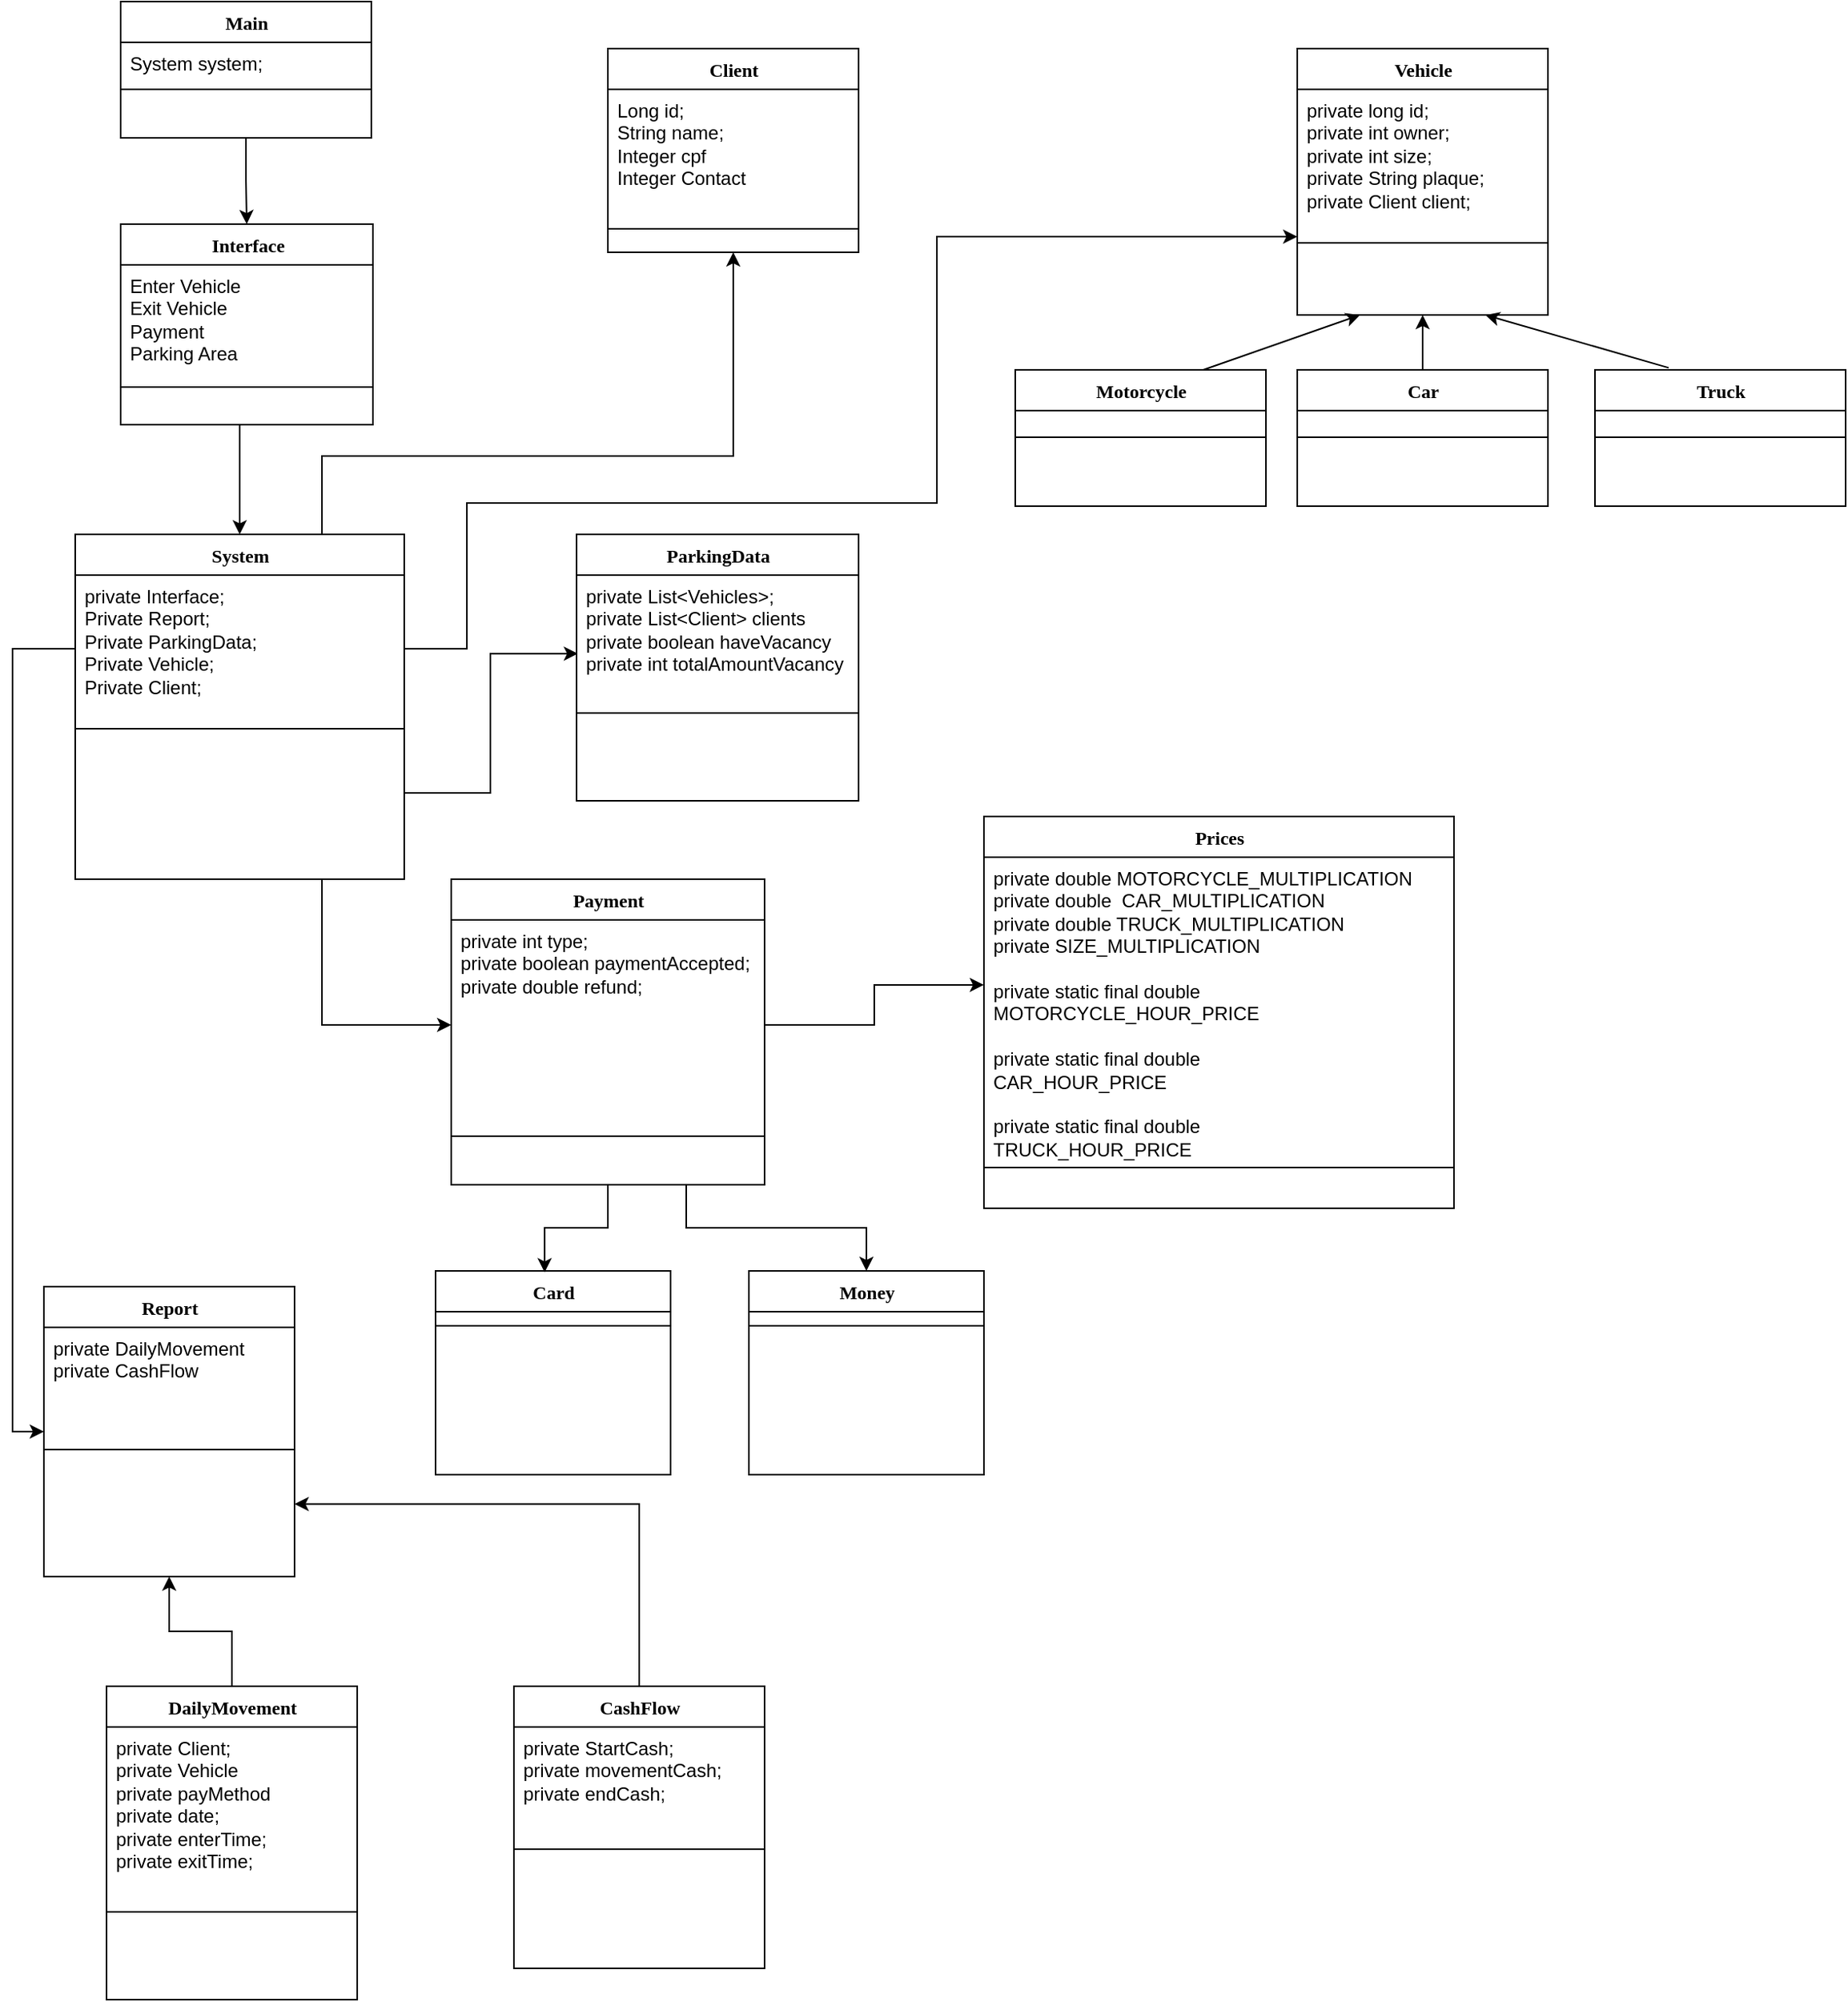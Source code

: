 <mxfile version="14.6.8" type="device"><diagram name="Page-1" id="9f46799a-70d6-7492-0946-bef42562c5a5"><mxGraphModel dx="1240" dy="657" grid="1" gridSize="10" guides="1" tooltips="1" connect="1" arrows="1" fold="1" page="1" pageScale="1" pageWidth="1100" pageHeight="850" background="#ffffff" math="0" shadow="0"><root><mxCell id="0"/><mxCell id="1" parent="0"/><mxCell id="Iav2m-zsjItgihe5jbh0-1" style="edgeStyle=orthogonalEdgeStyle;rounded=0;orthogonalLoop=1;jettySize=auto;html=1;exitX=0.5;exitY=1;exitDx=0;exitDy=0;entryX=0.5;entryY=0;entryDx=0;entryDy=0;" edge="1" parent="1" source="78961159f06e98e8-17" target="JAyhBkhxjUQ14SxqR1gQ-26"><mxGeometry relative="1" as="geometry"/></mxCell><mxCell id="78961159f06e98e8-17" value="Main" style="swimlane;html=1;fontStyle=1;align=center;verticalAlign=top;childLayout=stackLayout;horizontal=1;startSize=26;horizontalStack=0;resizeParent=1;resizeLast=0;collapsible=1;marginBottom=0;swimlaneFillColor=#ffffff;rounded=0;shadow=0;comic=0;labelBackgroundColor=none;strokeWidth=1;fillColor=none;fontFamily=Verdana;fontSize=12" parent="1" vertex="1"><mxGeometry x="89" y="50" width="160" height="87" as="geometry"/></mxCell><mxCell id="78961159f06e98e8-26" value="System system;" style="text;html=1;strokeColor=none;fillColor=none;align=left;verticalAlign=top;spacingLeft=4;spacingRight=4;whiteSpace=wrap;overflow=hidden;rotatable=0;points=[[0,0.5],[1,0.5]];portConstraint=eastwest;" parent="78961159f06e98e8-17" vertex="1"><mxGeometry y="26" width="160" height="26" as="geometry"/></mxCell><mxCell id="78961159f06e98e8-19" value="" style="line;html=1;strokeWidth=1;fillColor=none;align=left;verticalAlign=middle;spacingTop=-1;spacingLeft=3;spacingRight=3;rotatable=0;labelPosition=right;points=[];portConstraint=eastwest;" parent="78961159f06e98e8-17" vertex="1"><mxGeometry y="52" width="160" height="8" as="geometry"/></mxCell><mxCell id="JAyhBkhxjUQ14SxqR1gQ-90" style="edgeStyle=orthogonalEdgeStyle;rounded=0;orthogonalLoop=1;jettySize=auto;html=1;exitX=0.75;exitY=1;exitDx=0;exitDy=0;entryX=0;entryY=0.5;entryDx=0;entryDy=0;" parent="1" source="JAyhBkhxjUQ14SxqR1gQ-1" target="JAyhBkhxjUQ14SxqR1gQ-66" edge="1"><mxGeometry relative="1" as="geometry"/></mxCell><mxCell id="JAyhBkhxjUQ14SxqR1gQ-92" style="edgeStyle=orthogonalEdgeStyle;rounded=0;orthogonalLoop=1;jettySize=auto;html=1;exitX=1;exitY=0.75;exitDx=0;exitDy=0;entryX=0.005;entryY=0.596;entryDx=0;entryDy=0;entryPerimeter=0;" parent="1" source="JAyhBkhxjUQ14SxqR1gQ-1" target="JAyhBkhxjUQ14SxqR1gQ-30" edge="1"><mxGeometry relative="1" as="geometry"/></mxCell><mxCell id="Iav2m-zsjItgihe5jbh0-5" style="edgeStyle=orthogonalEdgeStyle;rounded=0;orthogonalLoop=1;jettySize=auto;html=1;exitX=0.75;exitY=0;exitDx=0;exitDy=0;entryX=0.5;entryY=1;entryDx=0;entryDy=0;" edge="1" parent="1" source="JAyhBkhxjUQ14SxqR1gQ-1" target="JAyhBkhxjUQ14SxqR1gQ-71"><mxGeometry relative="1" as="geometry"><Array as="points"><mxPoint x="218" y="340"/><mxPoint x="480" y="340"/></Array></mxGeometry></mxCell><mxCell id="JAyhBkhxjUQ14SxqR1gQ-1" value="System" style="swimlane;html=1;fontStyle=1;align=center;verticalAlign=top;childLayout=stackLayout;horizontal=1;startSize=26;horizontalStack=0;resizeParent=1;resizeLast=0;collapsible=1;marginBottom=0;swimlaneFillColor=#ffffff;rounded=0;shadow=0;comic=0;labelBackgroundColor=none;strokeWidth=1;fillColor=none;fontFamily=Verdana;fontSize=12" parent="1" vertex="1"><mxGeometry x="60" y="390" width="210" height="220" as="geometry"/></mxCell><mxCell id="JAyhBkhxjUQ14SxqR1gQ-2" value="private Interface;&lt;br&gt;Private Report;&lt;br&gt;Private ParkingData;&lt;br&gt;Private Vehicle;&lt;br&gt;Private Client;" style="text;html=1;strokeColor=none;fillColor=none;align=left;verticalAlign=top;spacingLeft=4;spacingRight=4;whiteSpace=wrap;overflow=hidden;rotatable=0;points=[[0,0.5],[1,0.5]];portConstraint=eastwest;" parent="JAyhBkhxjUQ14SxqR1gQ-1" vertex="1"><mxGeometry y="26" width="210" height="94" as="geometry"/></mxCell><mxCell id="JAyhBkhxjUQ14SxqR1gQ-3" value="" style="line;html=1;strokeWidth=1;fillColor=none;align=left;verticalAlign=middle;spacingTop=-1;spacingLeft=3;spacingRight=3;rotatable=0;labelPosition=right;points=[];portConstraint=eastwest;" parent="JAyhBkhxjUQ14SxqR1gQ-1" vertex="1"><mxGeometry y="120" width="210" height="8" as="geometry"/></mxCell><mxCell id="JAyhBkhxjUQ14SxqR1gQ-7" value="Vehicle" style="swimlane;html=1;fontStyle=1;align=center;verticalAlign=top;childLayout=stackLayout;horizontal=1;startSize=26;horizontalStack=0;resizeParent=1;resizeLast=0;collapsible=1;marginBottom=0;swimlaneFillColor=#ffffff;rounded=0;shadow=0;comic=0;labelBackgroundColor=none;strokeWidth=1;fillColor=none;fontFamily=Verdana;fontSize=12" parent="1" vertex="1"><mxGeometry x="840" y="80" width="160" height="170" as="geometry"/></mxCell><mxCell id="JAyhBkhxjUQ14SxqR1gQ-8" value="private long id;&lt;br&gt;private int owner;&lt;br&gt;private int size;&lt;br&gt;private String plaque;&lt;br&gt;private Client client;" style="text;html=1;strokeColor=none;fillColor=none;align=left;verticalAlign=top;spacingLeft=4;spacingRight=4;whiteSpace=wrap;overflow=hidden;rotatable=0;points=[[0,0.5],[1,0.5]];portConstraint=eastwest;" parent="JAyhBkhxjUQ14SxqR1gQ-7" vertex="1"><mxGeometry y="26" width="160" height="94" as="geometry"/></mxCell><mxCell id="JAyhBkhxjUQ14SxqR1gQ-9" value="" style="line;html=1;strokeWidth=1;fillColor=none;align=left;verticalAlign=middle;spacingTop=-1;spacingLeft=3;spacingRight=3;rotatable=0;labelPosition=right;points=[];portConstraint=eastwest;" parent="JAyhBkhxjUQ14SxqR1gQ-7" vertex="1"><mxGeometry y="120" width="160" height="8" as="geometry"/></mxCell><mxCell id="JAyhBkhxjUQ14SxqR1gQ-10" value="Motorcycle" style="swimlane;html=1;fontStyle=1;align=center;verticalAlign=top;childLayout=stackLayout;horizontal=1;startSize=26;horizontalStack=0;resizeParent=1;resizeLast=0;collapsible=1;marginBottom=0;swimlaneFillColor=#ffffff;rounded=0;shadow=0;comic=0;labelBackgroundColor=none;strokeWidth=1;fillColor=none;fontFamily=Verdana;fontSize=12" parent="1" vertex="1"><mxGeometry x="660" y="285" width="160" height="87" as="geometry"/></mxCell><mxCell id="JAyhBkhxjUQ14SxqR1gQ-12" value="" style="line;html=1;strokeWidth=1;fillColor=none;align=left;verticalAlign=middle;spacingTop=-1;spacingLeft=3;spacingRight=3;rotatable=0;labelPosition=right;points=[];portConstraint=eastwest;" parent="JAyhBkhxjUQ14SxqR1gQ-10" vertex="1"><mxGeometry y="26" width="160" height="34" as="geometry"/></mxCell><mxCell id="JAyhBkhxjUQ14SxqR1gQ-13" value="Car" style="swimlane;html=1;fontStyle=1;align=center;verticalAlign=top;childLayout=stackLayout;horizontal=1;startSize=26;horizontalStack=0;resizeParent=1;resizeLast=0;collapsible=1;marginBottom=0;swimlaneFillColor=#ffffff;rounded=0;shadow=0;comic=0;labelBackgroundColor=none;strokeWidth=1;fillColor=none;fontFamily=Verdana;fontSize=12" parent="1" vertex="1"><mxGeometry x="840" y="285" width="160" height="87" as="geometry"/></mxCell><mxCell id="JAyhBkhxjUQ14SxqR1gQ-15" value="" style="line;html=1;strokeWidth=1;fillColor=none;align=left;verticalAlign=middle;spacingTop=-1;spacingLeft=3;spacingRight=3;rotatable=0;labelPosition=right;points=[];portConstraint=eastwest;" parent="JAyhBkhxjUQ14SxqR1gQ-13" vertex="1"><mxGeometry y="26" width="160" height="34" as="geometry"/></mxCell><mxCell id="JAyhBkhxjUQ14SxqR1gQ-16" value="Truck" style="swimlane;html=1;fontStyle=1;align=center;verticalAlign=top;childLayout=stackLayout;horizontal=1;startSize=26;horizontalStack=0;resizeParent=1;resizeLast=0;collapsible=1;marginBottom=0;swimlaneFillColor=#ffffff;rounded=0;shadow=0;comic=0;labelBackgroundColor=none;strokeWidth=1;fillColor=none;fontFamily=Verdana;fontSize=12" parent="1" vertex="1"><mxGeometry x="1030" y="285" width="160" height="87" as="geometry"/></mxCell><mxCell id="JAyhBkhxjUQ14SxqR1gQ-18" value="" style="line;html=1;strokeWidth=1;fillColor=none;align=left;verticalAlign=middle;spacingTop=-1;spacingLeft=3;spacingRight=3;rotatable=0;labelPosition=right;points=[];portConstraint=eastwest;" parent="JAyhBkhxjUQ14SxqR1gQ-16" vertex="1"><mxGeometry y="26" width="160" height="34" as="geometry"/></mxCell><mxCell id="JAyhBkhxjUQ14SxqR1gQ-19" value="Report" style="swimlane;html=1;fontStyle=1;align=center;verticalAlign=top;childLayout=stackLayout;horizontal=1;startSize=26;horizontalStack=0;resizeParent=1;resizeLast=0;collapsible=1;marginBottom=0;swimlaneFillColor=#ffffff;rounded=0;shadow=0;comic=0;labelBackgroundColor=none;strokeWidth=1;fillColor=none;fontFamily=Verdana;fontSize=12" parent="1" vertex="1"><mxGeometry x="40" y="870" width="160" height="185" as="geometry"/></mxCell><mxCell id="JAyhBkhxjUQ14SxqR1gQ-20" value="private DailyMovement&lt;br&gt;private CashFlow" style="text;html=1;strokeColor=none;fillColor=none;align=left;verticalAlign=top;spacingLeft=4;spacingRight=4;whiteSpace=wrap;overflow=hidden;rotatable=0;points=[[0,0.5],[1,0.5]];portConstraint=eastwest;" parent="JAyhBkhxjUQ14SxqR1gQ-19" vertex="1"><mxGeometry y="26" width="160" height="74" as="geometry"/></mxCell><mxCell id="JAyhBkhxjUQ14SxqR1gQ-21" value="" style="line;html=1;strokeWidth=1;fillColor=none;align=left;verticalAlign=middle;spacingTop=-1;spacingLeft=3;spacingRight=3;rotatable=0;labelPosition=right;points=[];portConstraint=eastwest;" parent="JAyhBkhxjUQ14SxqR1gQ-19" vertex="1"><mxGeometry y="100" width="160" height="8" as="geometry"/></mxCell><mxCell id="JAyhBkhxjUQ14SxqR1gQ-22" value="Prices" style="swimlane;html=1;fontStyle=1;align=center;verticalAlign=top;childLayout=stackLayout;horizontal=1;startSize=26;horizontalStack=0;resizeParent=1;resizeLast=0;collapsible=1;marginBottom=0;swimlaneFillColor=#ffffff;rounded=0;shadow=0;comic=0;labelBackgroundColor=none;strokeWidth=1;fillColor=none;fontFamily=Verdana;fontSize=12" parent="1" vertex="1"><mxGeometry x="640" y="570" width="300" height="250" as="geometry"/></mxCell><mxCell id="JAyhBkhxjUQ14SxqR1gQ-23" value="private double MOTORCYCLE_MULTIPLICATION&lt;br&gt;private double&amp;nbsp; CAR_MULTIPLICATION&lt;br&gt;private double TRUCK_MULTIPLICATION&lt;br&gt;private SIZE_MULTIPLICATION&lt;br&gt;&lt;br&gt;private static final double&amp;nbsp; MOTORCYCLE_HOUR_PRICE&lt;br&gt;&lt;br&gt;private static final double&lt;br&gt;CAR_HOUR_PRICE&lt;br&gt;&lt;br&gt;private static final double&lt;br&gt;TRUCK_HOUR_PRICE" style="text;html=1;strokeColor=none;fillColor=none;align=left;verticalAlign=top;spacingLeft=4;spacingRight=4;whiteSpace=wrap;overflow=hidden;rotatable=0;points=[[0,0.5],[1,0.5]];portConstraint=eastwest;" parent="JAyhBkhxjUQ14SxqR1gQ-22" vertex="1"><mxGeometry y="26" width="300" height="194" as="geometry"/></mxCell><mxCell id="JAyhBkhxjUQ14SxqR1gQ-24" value="" style="line;html=1;strokeWidth=1;fillColor=none;align=left;verticalAlign=middle;spacingTop=-1;spacingLeft=3;spacingRight=3;rotatable=0;labelPosition=right;points=[];portConstraint=eastwest;" parent="JAyhBkhxjUQ14SxqR1gQ-22" vertex="1"><mxGeometry y="220" width="300" height="8" as="geometry"/></mxCell><mxCell id="Iav2m-zsjItgihe5jbh0-4" style="edgeStyle=orthogonalEdgeStyle;rounded=0;orthogonalLoop=1;jettySize=auto;html=1;exitX=0.5;exitY=1;exitDx=0;exitDy=0;entryX=0.5;entryY=0;entryDx=0;entryDy=0;" edge="1" parent="1" source="JAyhBkhxjUQ14SxqR1gQ-26" target="JAyhBkhxjUQ14SxqR1gQ-1"><mxGeometry relative="1" as="geometry"><Array as="points"><mxPoint x="165" y="320"/></Array></mxGeometry></mxCell><mxCell id="JAyhBkhxjUQ14SxqR1gQ-26" value="Interface" style="swimlane;html=1;fontStyle=1;align=center;verticalAlign=top;childLayout=stackLayout;horizontal=1;startSize=26;horizontalStack=0;resizeParent=1;resizeLast=0;collapsible=1;marginBottom=0;swimlaneFillColor=#ffffff;rounded=0;shadow=0;comic=0;labelBackgroundColor=none;strokeWidth=1;fillColor=none;fontFamily=Verdana;fontSize=12" parent="1" vertex="1"><mxGeometry x="89" y="192" width="161" height="128" as="geometry"/></mxCell><mxCell id="JAyhBkhxjUQ14SxqR1gQ-27" value="Enter Vehicle&lt;br&gt;Exit Vehicle&lt;br&gt;Payment&lt;br&gt;Parking Area" style="text;html=1;strokeColor=none;fillColor=none;align=left;verticalAlign=top;spacingLeft=4;spacingRight=4;whiteSpace=wrap;overflow=hidden;rotatable=0;points=[[0,0.5],[1,0.5]];portConstraint=eastwest;" parent="JAyhBkhxjUQ14SxqR1gQ-26" vertex="1"><mxGeometry y="26" width="161" height="74" as="geometry"/></mxCell><mxCell id="JAyhBkhxjUQ14SxqR1gQ-28" value="" style="line;html=1;strokeWidth=1;fillColor=none;align=left;verticalAlign=middle;spacingTop=-1;spacingLeft=3;spacingRight=3;rotatable=0;labelPosition=right;points=[];portConstraint=eastwest;" parent="JAyhBkhxjUQ14SxqR1gQ-26" vertex="1"><mxGeometry y="100" width="161" height="8" as="geometry"/></mxCell><mxCell id="JAyhBkhxjUQ14SxqR1gQ-29" value="ParkingData" style="swimlane;html=1;fontStyle=1;align=center;verticalAlign=top;childLayout=stackLayout;horizontal=1;startSize=26;horizontalStack=0;resizeParent=1;resizeLast=0;collapsible=1;marginBottom=0;swimlaneFillColor=#ffffff;rounded=0;shadow=0;comic=0;labelBackgroundColor=none;strokeWidth=1;fillColor=none;fontFamily=Verdana;fontSize=12" parent="1" vertex="1"><mxGeometry x="380" y="390" width="180" height="170" as="geometry"/></mxCell><mxCell id="JAyhBkhxjUQ14SxqR1gQ-30" value="private List&amp;lt;Vehicles&amp;gt;;&lt;br&gt;private List&amp;lt;Client&amp;gt; clients&lt;br&gt;private boolean haveVacancy&lt;br&gt;private int totalAmountVacancy" style="text;html=1;strokeColor=none;fillColor=none;align=left;verticalAlign=top;spacingLeft=4;spacingRight=4;whiteSpace=wrap;overflow=hidden;rotatable=0;points=[[0,0.5],[1,0.5]];portConstraint=eastwest;" parent="JAyhBkhxjUQ14SxqR1gQ-29" vertex="1"><mxGeometry y="26" width="180" height="84" as="geometry"/></mxCell><mxCell id="JAyhBkhxjUQ14SxqR1gQ-31" value="" style="line;html=1;strokeWidth=1;fillColor=none;align=left;verticalAlign=middle;spacingTop=-1;spacingLeft=3;spacingRight=3;rotatable=0;labelPosition=right;points=[];portConstraint=eastwest;" parent="JAyhBkhxjUQ14SxqR1gQ-29" vertex="1"><mxGeometry y="110" width="180" height="8" as="geometry"/></mxCell><mxCell id="JAyhBkhxjUQ14SxqR1gQ-86" style="edgeStyle=orthogonalEdgeStyle;rounded=0;orthogonalLoop=1;jettySize=auto;html=1;exitX=0.5;exitY=0;exitDx=0;exitDy=0;entryX=1;entryY=0.75;entryDx=0;entryDy=0;" parent="1" source="JAyhBkhxjUQ14SxqR1gQ-32" target="JAyhBkhxjUQ14SxqR1gQ-19" edge="1"><mxGeometry relative="1" as="geometry"/></mxCell><mxCell id="JAyhBkhxjUQ14SxqR1gQ-32" value="CashFlow" style="swimlane;html=1;fontStyle=1;align=center;verticalAlign=top;childLayout=stackLayout;horizontal=1;startSize=26;horizontalStack=0;resizeParent=1;resizeLast=0;collapsible=1;marginBottom=0;swimlaneFillColor=#ffffff;rounded=0;shadow=0;comic=0;labelBackgroundColor=none;strokeWidth=1;fillColor=none;fontFamily=Verdana;fontSize=12" parent="1" vertex="1"><mxGeometry x="340" y="1125" width="160" height="180" as="geometry"/></mxCell><mxCell id="JAyhBkhxjUQ14SxqR1gQ-33" value="private StartCash;&lt;br&gt;private movementCash;&lt;br&gt;private endCash;" style="text;html=1;strokeColor=none;fillColor=none;align=left;verticalAlign=top;spacingLeft=4;spacingRight=4;whiteSpace=wrap;overflow=hidden;rotatable=0;points=[[0,0.5],[1,0.5]];portConstraint=eastwest;" parent="JAyhBkhxjUQ14SxqR1gQ-32" vertex="1"><mxGeometry y="26" width="160" height="74" as="geometry"/></mxCell><mxCell id="JAyhBkhxjUQ14SxqR1gQ-34" value="" style="line;html=1;strokeWidth=1;fillColor=none;align=left;verticalAlign=middle;spacingTop=-1;spacingLeft=3;spacingRight=3;rotatable=0;labelPosition=right;points=[];portConstraint=eastwest;" parent="JAyhBkhxjUQ14SxqR1gQ-32" vertex="1"><mxGeometry y="100" width="160" height="8" as="geometry"/></mxCell><mxCell id="JAyhBkhxjUQ14SxqR1gQ-85" style="edgeStyle=orthogonalEdgeStyle;rounded=0;orthogonalLoop=1;jettySize=auto;html=1;exitX=0.5;exitY=0;exitDx=0;exitDy=0;entryX=0.5;entryY=1;entryDx=0;entryDy=0;" parent="1" source="JAyhBkhxjUQ14SxqR1gQ-57" target="JAyhBkhxjUQ14SxqR1gQ-19" edge="1"><mxGeometry relative="1" as="geometry"/></mxCell><mxCell id="JAyhBkhxjUQ14SxqR1gQ-57" value="DailyMovement" style="swimlane;html=1;fontStyle=1;align=center;verticalAlign=top;childLayout=stackLayout;horizontal=1;startSize=26;horizontalStack=0;resizeParent=1;resizeLast=0;collapsible=1;marginBottom=0;swimlaneFillColor=#ffffff;rounded=0;shadow=0;comic=0;labelBackgroundColor=none;strokeWidth=1;fillColor=none;fontFamily=Verdana;fontSize=12" parent="1" vertex="1"><mxGeometry x="80" y="1125" width="160" height="200" as="geometry"/></mxCell><mxCell id="JAyhBkhxjUQ14SxqR1gQ-58" value="private Client;&lt;br&gt;private Vehicle&lt;br&gt;private payMethod&lt;br&gt;private date;&lt;br&gt;private enterTime;&lt;br&gt;private exitTime;&lt;br&gt;" style="text;html=1;strokeColor=none;fillColor=none;align=left;verticalAlign=top;spacingLeft=4;spacingRight=4;whiteSpace=wrap;overflow=hidden;rotatable=0;points=[[0,0.5],[1,0.5]];portConstraint=eastwest;" parent="JAyhBkhxjUQ14SxqR1gQ-57" vertex="1"><mxGeometry y="26" width="160" height="114" as="geometry"/></mxCell><mxCell id="JAyhBkhxjUQ14SxqR1gQ-59" value="" style="line;html=1;strokeWidth=1;fillColor=none;align=left;verticalAlign=middle;spacingTop=-1;spacingLeft=3;spacingRight=3;rotatable=0;labelPosition=right;points=[];portConstraint=eastwest;" parent="JAyhBkhxjUQ14SxqR1gQ-57" vertex="1"><mxGeometry y="140" width="160" height="8" as="geometry"/></mxCell><mxCell id="JAyhBkhxjUQ14SxqR1gQ-100" style="edgeStyle=orthogonalEdgeStyle;rounded=0;orthogonalLoop=1;jettySize=auto;html=1;exitX=0.5;exitY=1;exitDx=0;exitDy=0;entryX=0.464;entryY=0.007;entryDx=0;entryDy=0;entryPerimeter=0;" parent="1" source="JAyhBkhxjUQ14SxqR1gQ-65" target="JAyhBkhxjUQ14SxqR1gQ-95" edge="1"><mxGeometry relative="1" as="geometry"/></mxCell><mxCell id="JAyhBkhxjUQ14SxqR1gQ-101" style="edgeStyle=orthogonalEdgeStyle;rounded=0;orthogonalLoop=1;jettySize=auto;html=1;exitX=0.75;exitY=1;exitDx=0;exitDy=0;" parent="1" source="JAyhBkhxjUQ14SxqR1gQ-65" target="JAyhBkhxjUQ14SxqR1gQ-98" edge="1"><mxGeometry relative="1" as="geometry"/></mxCell><mxCell id="JAyhBkhxjUQ14SxqR1gQ-65" value="Payment" style="swimlane;html=1;fontStyle=1;align=center;verticalAlign=top;childLayout=stackLayout;horizontal=1;startSize=26;horizontalStack=0;resizeParent=1;resizeLast=0;collapsible=1;marginBottom=0;swimlaneFillColor=#ffffff;rounded=0;shadow=0;comic=0;labelBackgroundColor=none;strokeWidth=1;fillColor=none;fontFamily=Verdana;fontSize=12" parent="1" vertex="1"><mxGeometry x="300" y="610" width="200" height="195" as="geometry"/></mxCell><mxCell id="JAyhBkhxjUQ14SxqR1gQ-66" value="private int type;&lt;br&gt;private boolean paymentAccepted;&lt;br&gt;private double refund;&lt;br&gt;&lt;br&gt;" style="text;html=1;strokeColor=none;fillColor=none;align=left;verticalAlign=top;spacingLeft=4;spacingRight=4;whiteSpace=wrap;overflow=hidden;rotatable=0;points=[[0,0.5],[1,0.5]];portConstraint=eastwest;" parent="JAyhBkhxjUQ14SxqR1gQ-65" vertex="1"><mxGeometry y="26" width="200" height="134" as="geometry"/></mxCell><mxCell id="JAyhBkhxjUQ14SxqR1gQ-67" value="" style="line;html=1;strokeWidth=1;fillColor=none;align=left;verticalAlign=middle;spacingTop=-1;spacingLeft=3;spacingRight=3;rotatable=0;labelPosition=right;points=[];portConstraint=eastwest;" parent="JAyhBkhxjUQ14SxqR1gQ-65" vertex="1"><mxGeometry y="160" width="200" height="8" as="geometry"/></mxCell><mxCell id="JAyhBkhxjUQ14SxqR1gQ-71" value="Client" style="swimlane;html=1;fontStyle=1;align=center;verticalAlign=top;childLayout=stackLayout;horizontal=1;startSize=26;horizontalStack=0;resizeParent=1;resizeLast=0;collapsible=1;marginBottom=0;swimlaneFillColor=#ffffff;rounded=0;shadow=0;comic=0;labelBackgroundColor=none;strokeWidth=1;fillColor=none;fontFamily=Verdana;fontSize=12" parent="1" vertex="1"><mxGeometry x="400" y="80" width="160" height="130" as="geometry"/></mxCell><mxCell id="JAyhBkhxjUQ14SxqR1gQ-72" value="Long id;&lt;br&gt;String name;&lt;br&gt;Integer cpf&lt;br&gt;Integer Contact&lt;br&gt;" style="text;html=1;strokeColor=none;fillColor=none;align=left;verticalAlign=top;spacingLeft=4;spacingRight=4;whiteSpace=wrap;overflow=hidden;rotatable=0;points=[[0,0.5],[1,0.5]];portConstraint=eastwest;" parent="JAyhBkhxjUQ14SxqR1gQ-71" vertex="1"><mxGeometry y="26" width="160" height="84" as="geometry"/></mxCell><mxCell id="JAyhBkhxjUQ14SxqR1gQ-73" value="" style="line;html=1;strokeWidth=1;fillColor=none;align=left;verticalAlign=middle;spacingTop=-1;spacingLeft=3;spacingRight=3;rotatable=0;labelPosition=right;points=[];portConstraint=eastwest;" parent="JAyhBkhxjUQ14SxqR1gQ-71" vertex="1"><mxGeometry y="110" width="160" height="10" as="geometry"/></mxCell><mxCell id="JAyhBkhxjUQ14SxqR1gQ-76" value="" style="endArrow=classic;html=1;exitX=0.75;exitY=0;exitDx=0;exitDy=0;entryX=0.25;entryY=1;entryDx=0;entryDy=0;" parent="1" source="JAyhBkhxjUQ14SxqR1gQ-10" target="JAyhBkhxjUQ14SxqR1gQ-7" edge="1"><mxGeometry width="50" height="50" relative="1" as="geometry"><mxPoint x="840" y="335" as="sourcePoint"/><mxPoint x="890" y="285" as="targetPoint"/></mxGeometry></mxCell><mxCell id="JAyhBkhxjUQ14SxqR1gQ-77" value="" style="endArrow=classic;html=1;exitX=0.5;exitY=0;exitDx=0;exitDy=0;entryX=0.5;entryY=1;entryDx=0;entryDy=0;" parent="1" source="JAyhBkhxjUQ14SxqR1gQ-13" target="JAyhBkhxjUQ14SxqR1gQ-7" edge="1"><mxGeometry width="50" height="50" relative="1" as="geometry"><mxPoint x="900" y="285" as="sourcePoint"/><mxPoint x="950" y="235" as="targetPoint"/></mxGeometry></mxCell><mxCell id="JAyhBkhxjUQ14SxqR1gQ-78" value="" style="endArrow=classic;html=1;exitX=0.294;exitY=-0.015;exitDx=0;exitDy=0;entryX=0.75;entryY=1;entryDx=0;entryDy=0;exitPerimeter=0;" parent="1" source="JAyhBkhxjUQ14SxqR1gQ-16" target="JAyhBkhxjUQ14SxqR1gQ-7" edge="1"><mxGeometry width="50" height="50" relative="1" as="geometry"><mxPoint x="840" y="335" as="sourcePoint"/><mxPoint x="890" y="285" as="targetPoint"/></mxGeometry></mxCell><mxCell id="JAyhBkhxjUQ14SxqR1gQ-87" style="edgeStyle=orthogonalEdgeStyle;rounded=0;orthogonalLoop=1;jettySize=auto;html=1;exitX=0;exitY=0.5;exitDx=0;exitDy=0;entryX=0;entryY=0.5;entryDx=0;entryDy=0;" parent="1" source="JAyhBkhxjUQ14SxqR1gQ-2" target="JAyhBkhxjUQ14SxqR1gQ-19" edge="1"><mxGeometry relative="1" as="geometry"/></mxCell><mxCell id="JAyhBkhxjUQ14SxqR1gQ-91" style="edgeStyle=orthogonalEdgeStyle;rounded=0;orthogonalLoop=1;jettySize=auto;html=1;exitX=1;exitY=0.5;exitDx=0;exitDy=0;entryX=0;entryY=0.42;entryDx=0;entryDy=0;entryPerimeter=0;" parent="1" source="JAyhBkhxjUQ14SxqR1gQ-66" target="JAyhBkhxjUQ14SxqR1gQ-23" edge="1"><mxGeometry relative="1" as="geometry"/></mxCell><mxCell id="JAyhBkhxjUQ14SxqR1gQ-95" value="Card" style="swimlane;html=1;fontStyle=1;align=center;verticalAlign=top;childLayout=stackLayout;horizontal=1;startSize=26;horizontalStack=0;resizeParent=1;resizeLast=0;collapsible=1;marginBottom=0;swimlaneFillColor=#ffffff;rounded=0;shadow=0;comic=0;labelBackgroundColor=none;strokeWidth=1;fillColor=none;fontFamily=Verdana;fontSize=12" parent="1" vertex="1"><mxGeometry x="290" y="860" width="150" height="130" as="geometry"/></mxCell><mxCell id="JAyhBkhxjUQ14SxqR1gQ-97" value="" style="line;html=1;strokeWidth=1;fillColor=none;align=left;verticalAlign=middle;spacingTop=-1;spacingLeft=3;spacingRight=3;rotatable=0;labelPosition=right;points=[];portConstraint=eastwest;" parent="JAyhBkhxjUQ14SxqR1gQ-95" vertex="1"><mxGeometry y="26" width="150" height="18" as="geometry"/></mxCell><mxCell id="JAyhBkhxjUQ14SxqR1gQ-98" value="Money" style="swimlane;html=1;fontStyle=1;align=center;verticalAlign=top;childLayout=stackLayout;horizontal=1;startSize=26;horizontalStack=0;resizeParent=1;resizeLast=0;collapsible=1;marginBottom=0;swimlaneFillColor=#ffffff;rounded=0;shadow=0;comic=0;labelBackgroundColor=none;strokeWidth=1;fillColor=none;fontFamily=Verdana;fontSize=12" parent="1" vertex="1"><mxGeometry x="490" y="860" width="150" height="130" as="geometry"/></mxCell><mxCell id="JAyhBkhxjUQ14SxqR1gQ-99" value="" style="line;html=1;strokeWidth=1;fillColor=none;align=left;verticalAlign=middle;spacingTop=-1;spacingLeft=3;spacingRight=3;rotatable=0;labelPosition=right;points=[];portConstraint=eastwest;" parent="JAyhBkhxjUQ14SxqR1gQ-98" vertex="1"><mxGeometry y="26" width="150" height="18" as="geometry"/></mxCell><mxCell id="Iav2m-zsjItgihe5jbh0-3" style="edgeStyle=orthogonalEdgeStyle;rounded=0;orthogonalLoop=1;jettySize=auto;html=1;exitX=1;exitY=0.5;exitDx=0;exitDy=0;" edge="1" parent="1" source="JAyhBkhxjUQ14SxqR1gQ-2" target="JAyhBkhxjUQ14SxqR1gQ-8"><mxGeometry relative="1" as="geometry"><Array as="points"><mxPoint x="310" y="463"/><mxPoint x="310" y="370"/><mxPoint x="610" y="370"/><mxPoint x="610" y="200"/></Array></mxGeometry></mxCell></root></mxGraphModel></diagram></mxfile>